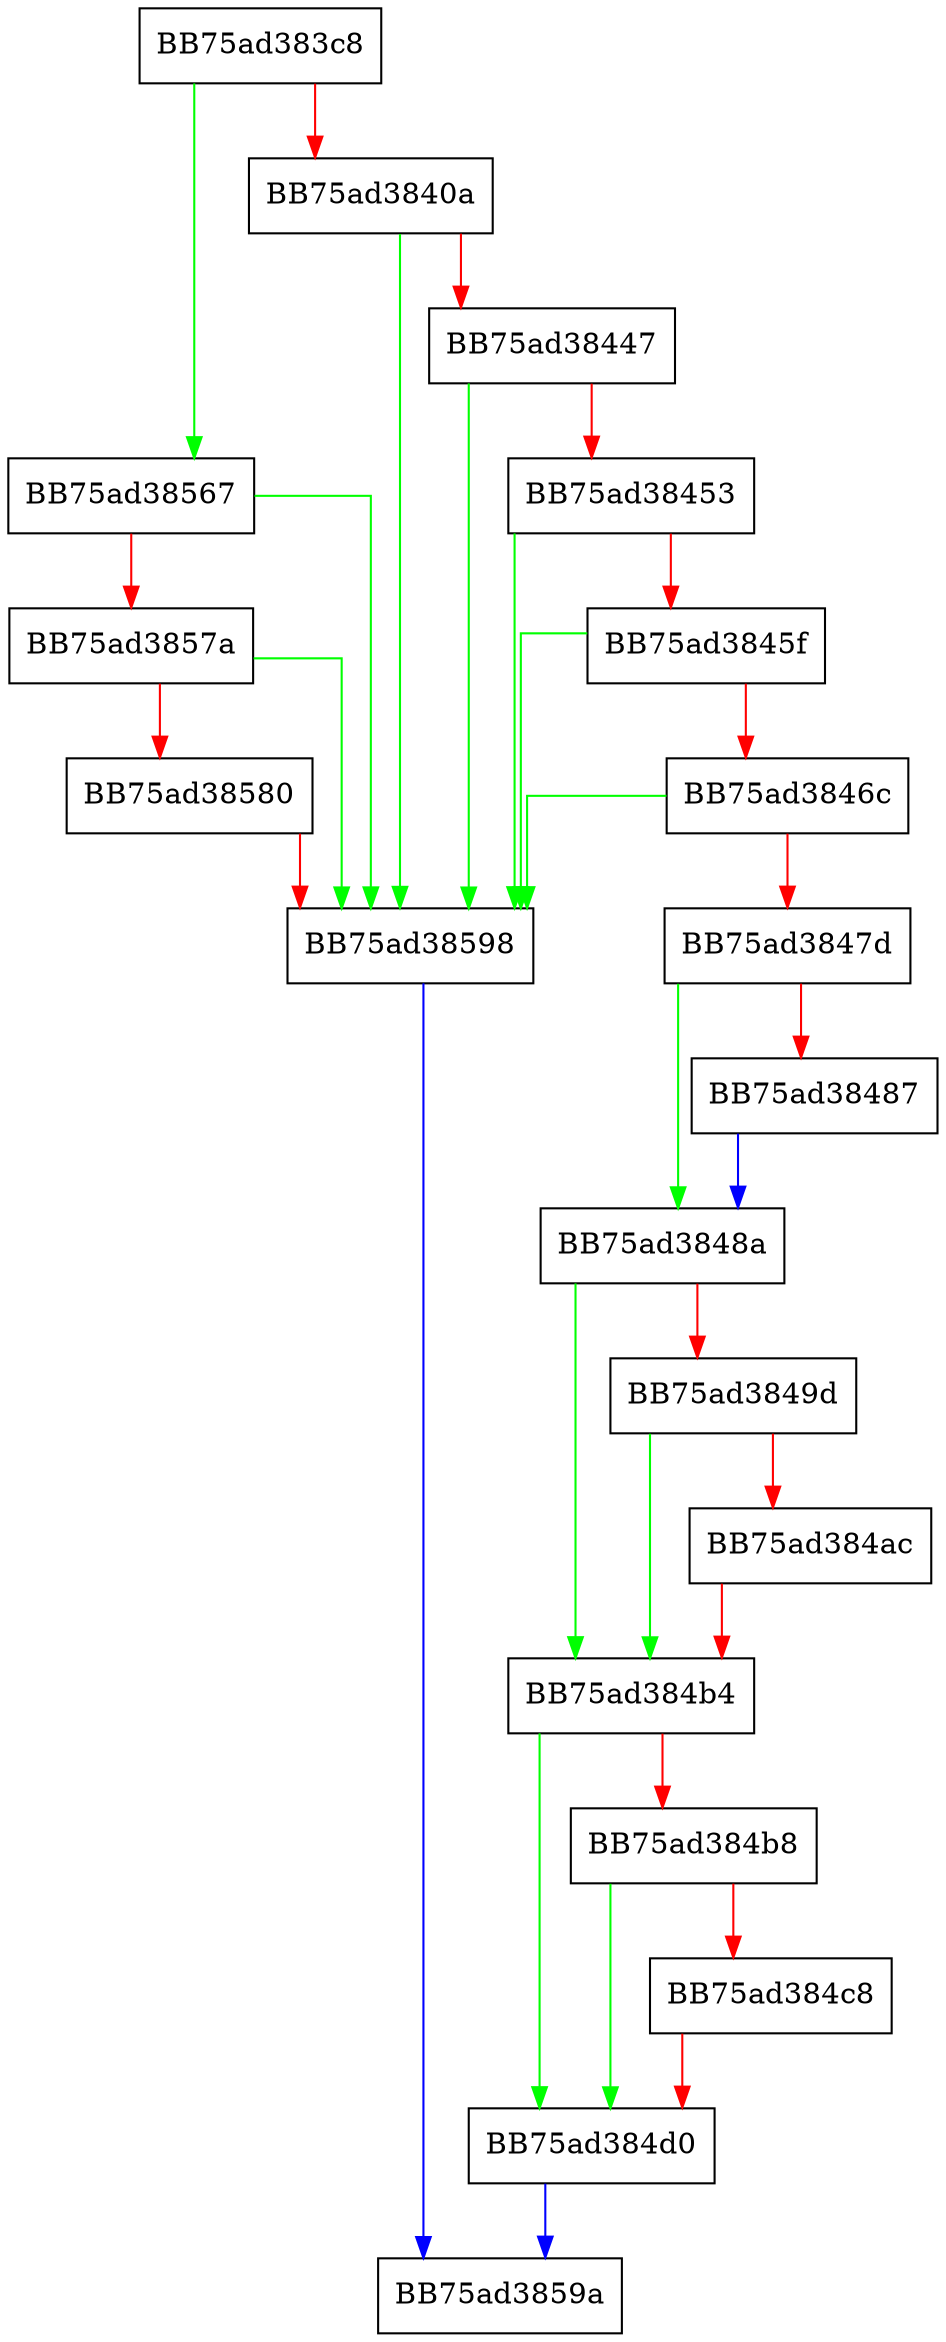 digraph UnpackSMSReportInfo {
  node [shape="box"];
  graph [splines=ortho];
  BB75ad383c8 -> BB75ad38567 [color="green"];
  BB75ad383c8 -> BB75ad3840a [color="red"];
  BB75ad3840a -> BB75ad38598 [color="green"];
  BB75ad3840a -> BB75ad38447 [color="red"];
  BB75ad38447 -> BB75ad38598 [color="green"];
  BB75ad38447 -> BB75ad38453 [color="red"];
  BB75ad38453 -> BB75ad38598 [color="green"];
  BB75ad38453 -> BB75ad3845f [color="red"];
  BB75ad3845f -> BB75ad38598 [color="green"];
  BB75ad3845f -> BB75ad3846c [color="red"];
  BB75ad3846c -> BB75ad38598 [color="green"];
  BB75ad3846c -> BB75ad3847d [color="red"];
  BB75ad3847d -> BB75ad3848a [color="green"];
  BB75ad3847d -> BB75ad38487 [color="red"];
  BB75ad38487 -> BB75ad3848a [color="blue"];
  BB75ad3848a -> BB75ad384b4 [color="green"];
  BB75ad3848a -> BB75ad3849d [color="red"];
  BB75ad3849d -> BB75ad384b4 [color="green"];
  BB75ad3849d -> BB75ad384ac [color="red"];
  BB75ad384ac -> BB75ad384b4 [color="red"];
  BB75ad384b4 -> BB75ad384d0 [color="green"];
  BB75ad384b4 -> BB75ad384b8 [color="red"];
  BB75ad384b8 -> BB75ad384d0 [color="green"];
  BB75ad384b8 -> BB75ad384c8 [color="red"];
  BB75ad384c8 -> BB75ad384d0 [color="red"];
  BB75ad384d0 -> BB75ad3859a [color="blue"];
  BB75ad38567 -> BB75ad38598 [color="green"];
  BB75ad38567 -> BB75ad3857a [color="red"];
  BB75ad3857a -> BB75ad38598 [color="green"];
  BB75ad3857a -> BB75ad38580 [color="red"];
  BB75ad38580 -> BB75ad38598 [color="red"];
  BB75ad38598 -> BB75ad3859a [color="blue"];
}